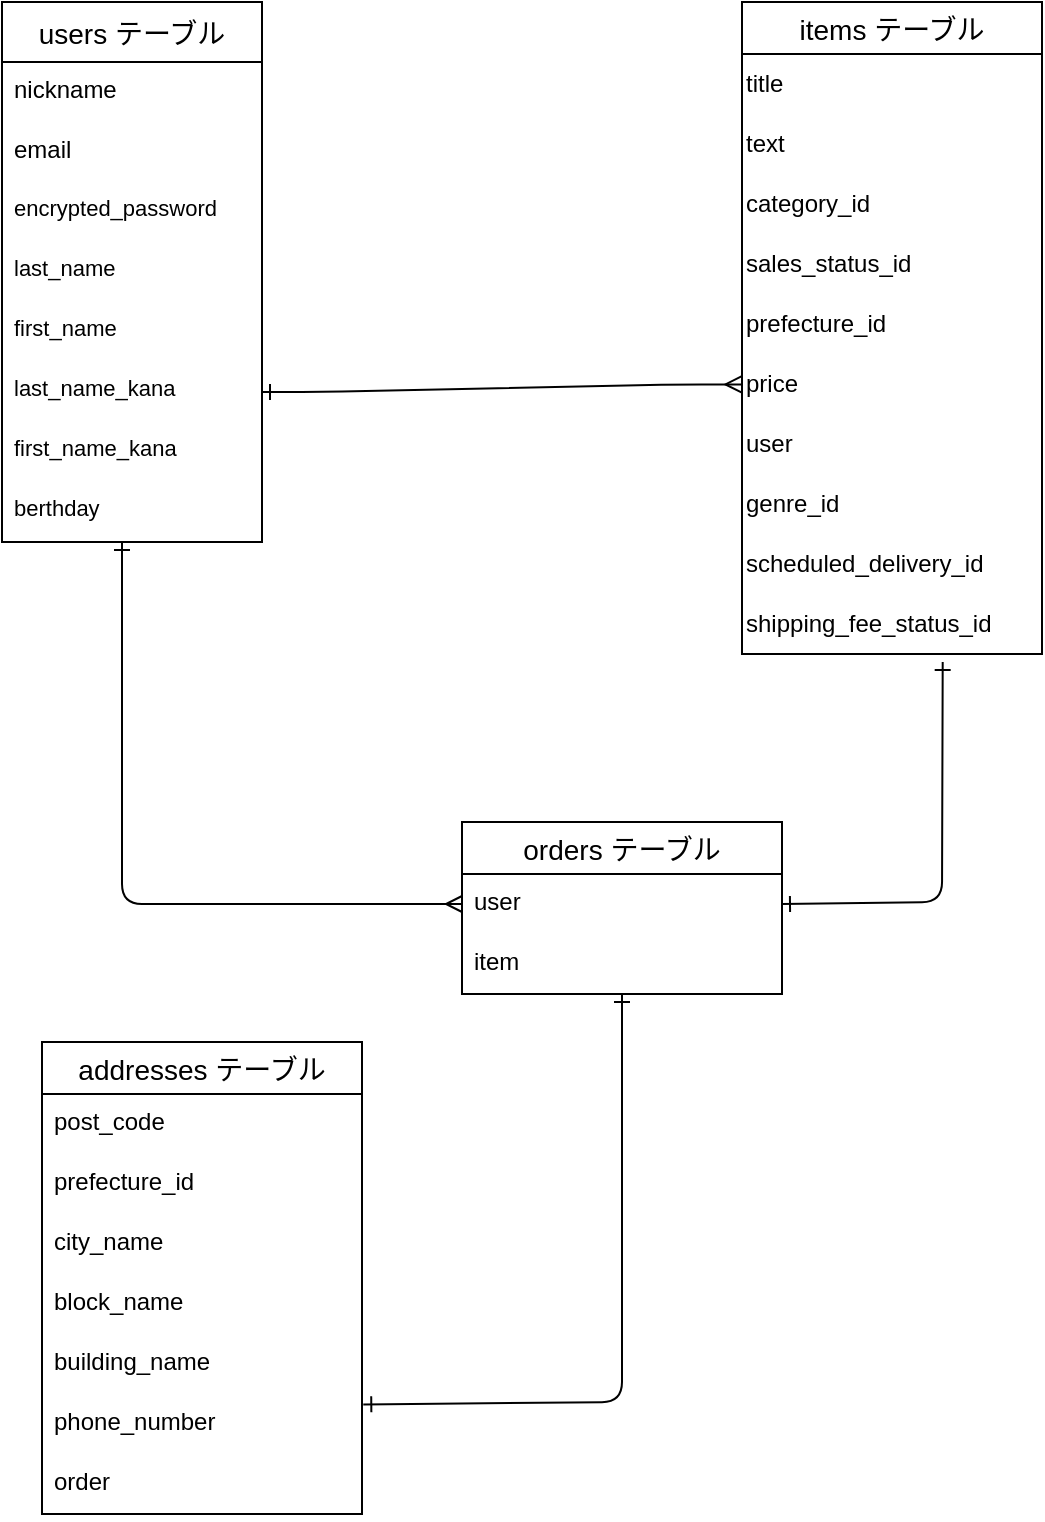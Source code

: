 <mxfile>
    <diagram id="c9K_he1yqmTqT8IiqGy7" name="ページ1">
        <mxGraphModel dx="1140" dy="692" grid="1" gridSize="10" guides="1" tooltips="1" connect="1" arrows="1" fold="1" page="1" pageScale="1" pageWidth="827" pageHeight="1169" math="0" shadow="0">
            <root>
                <mxCell id="0"/>
                <mxCell id="1" parent="0"/>
                <mxCell id="72" value="" style="edgeStyle=none;jumpStyle=none;html=1;strokeColor=default;strokeWidth=1;fontFamily=Helvetica;fontSize=12;fontColor=#000000;startArrow=ERone;startFill=0;endArrow=ERmany;endFill=0;entryX=0;entryY=0.5;entryDx=0;entryDy=0;" edge="1" parent="1" target="43">
                    <mxGeometry relative="1" as="geometry">
                        <mxPoint x="220" y="500" as="sourcePoint"/>
                        <mxPoint x="230" y="680" as="targetPoint"/>
                        <Array as="points">
                            <mxPoint x="220" y="681"/>
                        </Array>
                    </mxGeometry>
                </mxCell>
                <mxCell id="15" value="users テーブル" style="swimlane;fontStyle=0;childLayout=stackLayout;horizontal=1;startSize=30;horizontalStack=0;resizeParent=1;resizeParentMax=0;resizeLast=0;collapsible=1;marginBottom=0;align=center;fontSize=14;" vertex="1" parent="1">
                    <mxGeometry x="160" y="230" width="130" height="270" as="geometry"/>
                </mxCell>
                <mxCell id="16" value="nickname" style="text;strokeColor=none;fillColor=none;spacingLeft=4;spacingRight=4;overflow=hidden;rotatable=0;points=[[0,0.5],[1,0.5]];portConstraint=eastwest;fontSize=12;" vertex="1" parent="15">
                    <mxGeometry y="30" width="130" height="30" as="geometry"/>
                </mxCell>
                <mxCell id="26" value="email" style="text;strokeColor=none;fillColor=none;spacingLeft=4;spacingRight=4;overflow=hidden;rotatable=0;points=[[0,0.5],[1,0.5]];portConstraint=eastwest;fontSize=12;" vertex="1" parent="15">
                    <mxGeometry y="60" width="130" height="30" as="geometry"/>
                </mxCell>
                <mxCell id="27" value="encrypted_password" style="text;strokeColor=none;fillColor=none;spacingLeft=4;spacingRight=4;overflow=hidden;rotatable=0;points=[[0,0.5],[1,0.5]];portConstraint=eastwest;fontSize=11;" vertex="1" parent="15">
                    <mxGeometry y="90" width="130" height="30" as="geometry"/>
                </mxCell>
                <mxCell id="28" value="last_name" style="text;strokeColor=none;fillColor=none;spacingLeft=4;spacingRight=4;overflow=hidden;rotatable=0;points=[[0,0.5],[1,0.5]];portConstraint=eastwest;fontSize=11;" vertex="1" parent="15">
                    <mxGeometry y="120" width="130" height="30" as="geometry"/>
                </mxCell>
                <mxCell id="29" value="first_name" style="text;strokeColor=none;fillColor=none;spacingLeft=4;spacingRight=4;overflow=hidden;rotatable=0;points=[[0,0.5],[1,0.5]];portConstraint=eastwest;fontSize=11;" vertex="1" parent="15">
                    <mxGeometry y="150" width="130" height="30" as="geometry"/>
                </mxCell>
                <mxCell id="30" value="last_name_kana" style="text;strokeColor=none;fillColor=none;spacingLeft=4;spacingRight=4;overflow=hidden;rotatable=0;points=[[0,0.5],[1,0.5]];portConstraint=eastwest;fontSize=11;" vertex="1" parent="15">
                    <mxGeometry y="180" width="130" height="30" as="geometry"/>
                </mxCell>
                <mxCell id="31" value="first_name_kana" style="text;strokeColor=none;fillColor=none;spacingLeft=4;spacingRight=4;overflow=hidden;rotatable=0;points=[[0,0.5],[1,0.5]];portConstraint=eastwest;fontSize=11;" vertex="1" parent="15">
                    <mxGeometry y="210" width="130" height="30" as="geometry"/>
                </mxCell>
                <mxCell id="32" value="berthday" style="text;strokeColor=none;fillColor=none;spacingLeft=4;spacingRight=4;overflow=hidden;rotatable=0;points=[[0,0.5],[1,0.5]];portConstraint=eastwest;fontSize=11;" vertex="1" parent="15">
                    <mxGeometry y="240" width="130" height="30" as="geometry"/>
                </mxCell>
                <mxCell id="19" value="items テーブル" style="swimlane;fontStyle=0;childLayout=stackLayout;horizontal=1;startSize=26;horizontalStack=0;resizeParent=1;resizeParentMax=0;resizeLast=0;collapsible=1;marginBottom=0;align=center;fontSize=14;" vertex="1" parent="1">
                    <mxGeometry x="530" y="230" width="150" height="326" as="geometry"/>
                </mxCell>
                <mxCell id="23" value="&lt;div style=&quot;&quot;&gt;&lt;span style=&quot;background-color: initial;&quot;&gt;title&lt;/span&gt;&lt;/div&gt;" style="text;html=1;align=left;verticalAlign=middle;resizable=0;points=[];autosize=1;strokeColor=none;fillColor=none;" vertex="1" parent="19">
                    <mxGeometry y="26" width="150" height="30" as="geometry"/>
                </mxCell>
                <mxCell id="33" value="&lt;div style=&quot;&quot;&gt;text&lt;/div&gt;" style="text;html=1;align=left;verticalAlign=middle;resizable=0;points=[];autosize=1;strokeColor=none;fillColor=none;" vertex="1" parent="19">
                    <mxGeometry y="56" width="150" height="30" as="geometry"/>
                </mxCell>
                <mxCell id="34" value="&lt;div style=&quot;&quot;&gt;category_id&lt;/div&gt;" style="text;html=1;align=left;verticalAlign=middle;resizable=0;points=[];autosize=1;strokeColor=none;fillColor=none;" vertex="1" parent="19">
                    <mxGeometry y="86" width="150" height="30" as="geometry"/>
                </mxCell>
                <mxCell id="35" value="&lt;div style=&quot;&quot;&gt;sales_status_id&lt;/div&gt;" style="text;html=1;align=left;verticalAlign=middle;resizable=0;points=[];autosize=1;strokeColor=none;fillColor=none;" vertex="1" parent="19">
                    <mxGeometry y="116" width="150" height="30" as="geometry"/>
                </mxCell>
                <mxCell id="36" value="&lt;div style=&quot;&quot;&gt;prefecture_id&lt;/div&gt;" style="text;html=1;align=left;verticalAlign=middle;resizable=0;points=[];autosize=1;strokeColor=none;fillColor=none;" vertex="1" parent="19">
                    <mxGeometry y="146" width="150" height="30" as="geometry"/>
                </mxCell>
                <mxCell id="37" value="&lt;div style=&quot;&quot;&gt;price&lt;/div&gt;" style="text;html=1;align=left;verticalAlign=middle;resizable=0;points=[];autosize=1;strokeColor=none;fillColor=none;" vertex="1" parent="19">
                    <mxGeometry y="176" width="150" height="30" as="geometry"/>
                </mxCell>
                <mxCell id="38" value="&lt;div style=&quot;&quot;&gt;user&lt;/div&gt;" style="text;html=1;align=left;verticalAlign=middle;resizable=0;points=[];autosize=1;strokeColor=none;fillColor=none;" vertex="1" parent="19">
                    <mxGeometry y="206" width="150" height="30" as="geometry"/>
                </mxCell>
                <mxCell id="39" value="&lt;div style=&quot;&quot;&gt;genre_id&lt;/div&gt;" style="text;html=1;align=left;verticalAlign=middle;resizable=0;points=[];autosize=1;strokeColor=none;fillColor=none;" vertex="1" parent="19">
                    <mxGeometry y="236" width="150" height="30" as="geometry"/>
                </mxCell>
                <mxCell id="40" value="&lt;div style=&quot;&quot;&gt;&lt;div style=&quot;line-height: 21px;&quot;&gt;&lt;font style=&quot;font-size: 12px;&quot;&gt;scheduled_delivery_id&lt;/font&gt;&lt;/div&gt;&lt;/div&gt;" style="text;html=1;align=left;verticalAlign=middle;resizable=0;points=[];autosize=1;strokeColor=none;fillColor=none;" vertex="1" parent="19">
                    <mxGeometry y="266" width="150" height="30" as="geometry"/>
                </mxCell>
                <mxCell id="41" value="&lt;div style=&quot;&quot;&gt;&lt;div style=&quot;line-height: 21px;&quot;&gt;&lt;div style=&quot;line-height: 21px;&quot;&gt;shipping_fee_status_id&lt;/div&gt;&lt;/div&gt;&lt;/div&gt;" style="text;html=1;align=left;verticalAlign=middle;resizable=0;points=[];autosize=1;strokeColor=none;fillColor=none;" vertex="1" parent="19">
                    <mxGeometry y="296" width="150" height="30" as="geometry"/>
                </mxCell>
                <mxCell id="75" value="" style="edgeStyle=none;jumpStyle=none;html=1;strokeColor=default;strokeWidth=1;fontFamily=Helvetica;fontSize=12;fontColor=#000000;startArrow=ERone;startFill=0;endArrow=ERone;endFill=0;entryX=1.004;entryY=0.173;entryDx=0;entryDy=0;entryPerimeter=0;" edge="1" parent="1" source="42" target="53">
                    <mxGeometry relative="1" as="geometry">
                        <mxPoint x="430" y="920" as="targetPoint"/>
                        <Array as="points">
                            <mxPoint x="470" y="930"/>
                        </Array>
                    </mxGeometry>
                </mxCell>
                <mxCell id="42" value="orders テーブル" style="swimlane;fontStyle=0;childLayout=stackLayout;horizontal=1;startSize=26;horizontalStack=0;resizeParent=1;resizeParentMax=0;resizeLast=0;collapsible=1;marginBottom=0;align=center;fontSize=14;labelBackgroundColor=none;fontFamily=Helvetica;fontColor=#000000;" vertex="1" parent="1">
                    <mxGeometry x="390" y="640" width="160" height="86" as="geometry"/>
                </mxCell>
                <mxCell id="43" value="user" style="text;strokeColor=none;fillColor=none;spacingLeft=4;spacingRight=4;overflow=hidden;rotatable=0;points=[[0,0.5],[1,0.5]];portConstraint=eastwest;fontSize=12;labelBackgroundColor=none;fontFamily=Helvetica;fontColor=#000000;" vertex="1" parent="42">
                    <mxGeometry y="26" width="160" height="30" as="geometry"/>
                </mxCell>
                <mxCell id="44" value="item" style="text;strokeColor=none;fillColor=none;spacingLeft=4;spacingRight=4;overflow=hidden;rotatable=0;points=[[0,0.5],[1,0.5]];portConstraint=eastwest;fontSize=12;labelBackgroundColor=none;fontFamily=Helvetica;fontColor=#000000;" vertex="1" parent="42">
                    <mxGeometry y="56" width="160" height="30" as="geometry"/>
                </mxCell>
                <mxCell id="46" value="addresses テーブル" style="swimlane;fontStyle=0;childLayout=stackLayout;horizontal=1;startSize=26;horizontalStack=0;resizeParent=1;resizeParentMax=0;resizeLast=0;collapsible=1;marginBottom=0;align=center;fontSize=14;labelBackgroundColor=none;fontFamily=Helvetica;fontColor=#000000;" vertex="1" parent="1">
                    <mxGeometry x="180" y="750" width="160" height="236" as="geometry"/>
                </mxCell>
                <mxCell id="47" value="post_code" style="text;strokeColor=none;fillColor=none;spacingLeft=4;spacingRight=4;overflow=hidden;rotatable=0;points=[[0,0.5],[1,0.5]];portConstraint=eastwest;fontSize=12;labelBackgroundColor=none;fontFamily=Helvetica;fontColor=#000000;" vertex="1" parent="46">
                    <mxGeometry y="26" width="160" height="30" as="geometry"/>
                </mxCell>
                <mxCell id="49" value="prefecture_id" style="text;strokeColor=none;fillColor=none;spacingLeft=4;spacingRight=4;overflow=hidden;rotatable=0;points=[[0,0.5],[1,0.5]];portConstraint=eastwest;fontSize=12;labelBackgroundColor=none;fontFamily=Helvetica;fontColor=#000000;" vertex="1" parent="46">
                    <mxGeometry y="56" width="160" height="30" as="geometry"/>
                </mxCell>
                <mxCell id="50" value="city_name" style="text;strokeColor=none;fillColor=none;spacingLeft=4;spacingRight=4;overflow=hidden;rotatable=0;points=[[0,0.5],[1,0.5]];portConstraint=eastwest;fontSize=12;labelBackgroundColor=none;fontFamily=Helvetica;fontColor=#000000;" vertex="1" parent="46">
                    <mxGeometry y="86" width="160" height="30" as="geometry"/>
                </mxCell>
                <mxCell id="51" value="block_name" style="text;strokeColor=none;fillColor=none;spacingLeft=4;spacingRight=4;overflow=hidden;rotatable=0;points=[[0,0.5],[1,0.5]];portConstraint=eastwest;fontSize=12;labelBackgroundColor=none;fontFamily=Helvetica;fontColor=#000000;" vertex="1" parent="46">
                    <mxGeometry y="116" width="160" height="30" as="geometry"/>
                </mxCell>
                <mxCell id="52" value="building_name" style="text;strokeColor=none;fillColor=none;spacingLeft=4;spacingRight=4;overflow=hidden;rotatable=0;points=[[0,0.5],[1,0.5]];portConstraint=eastwest;fontSize=12;labelBackgroundColor=none;fontFamily=Helvetica;fontColor=#000000;" vertex="1" parent="46">
                    <mxGeometry y="146" width="160" height="30" as="geometry"/>
                </mxCell>
                <mxCell id="53" value="phone_number" style="text;strokeColor=none;fillColor=none;spacingLeft=4;spacingRight=4;overflow=hidden;rotatable=0;points=[[0,0.5],[1,0.5]];portConstraint=eastwest;fontSize=12;labelBackgroundColor=none;fontFamily=Helvetica;fontColor=#000000;" vertex="1" parent="46">
                    <mxGeometry y="176" width="160" height="30" as="geometry"/>
                </mxCell>
                <mxCell id="54" value="order" style="text;strokeColor=none;fillColor=none;spacingLeft=4;spacingRight=4;overflow=hidden;rotatable=0;points=[[0,0.5],[1,0.5]];portConstraint=eastwest;fontSize=12;labelBackgroundColor=none;fontFamily=Helvetica;fontColor=#000000;" vertex="1" parent="46">
                    <mxGeometry y="206" width="160" height="30" as="geometry"/>
                </mxCell>
                <mxCell id="60" value="" style="edgeStyle=entityRelationEdgeStyle;fontSize=12;html=1;endArrow=ERmany;strokeWidth=1;fontFamily=Helvetica;fontColor=#000000;entryX=-0.002;entryY=0.507;entryDx=0;entryDy=0;entryPerimeter=0;startArrow=ERone;startFill=0;" edge="1" parent="1" source="30" target="37">
                    <mxGeometry width="100" height="100" relative="1" as="geometry">
                        <mxPoint x="350" y="420" as="sourcePoint"/>
                        <mxPoint x="450" y="320" as="targetPoint"/>
                    </mxGeometry>
                </mxCell>
                <mxCell id="73" value="" style="edgeStyle=none;jumpStyle=none;html=1;strokeColor=default;strokeWidth=1;fontFamily=Helvetica;fontSize=12;fontColor=#000000;startArrow=ERone;startFill=0;endArrow=ERone;endFill=0;exitX=0.669;exitY=1.133;exitDx=0;exitDy=0;exitPerimeter=0;entryX=1;entryY=0.5;entryDx=0;entryDy=0;" edge="1" parent="1" source="41" target="43">
                    <mxGeometry relative="1" as="geometry">
                        <mxPoint x="580" y="690" as="targetPoint"/>
                        <Array as="points">
                            <mxPoint x="630" y="680"/>
                        </Array>
                    </mxGeometry>
                </mxCell>
            </root>
        </mxGraphModel>
    </diagram>
</mxfile>